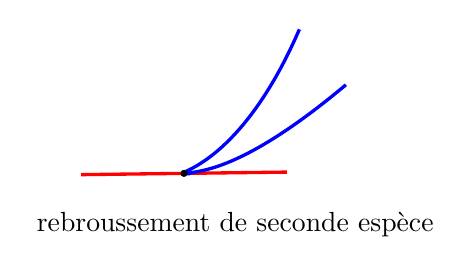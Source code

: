 \begin{tikzpicture}[scale=1.3]

\begin{scope}[rotate=-5]

  \draw[very thick, red] (0,0)--+(1,0.1)--+(-1,-0.1);
  \draw [very thick, color=blue] (1,1.5) .. controls (0.5,0) and (-0.2,0) .. (0.05,0.0) .. controls (0.1,0.05) and (0.5,0) .. (1.5,1);
 \fill (0,0) circle (1pt);
\end{scope}
\node at (0.5,-0.5) {rebroussement de seconde esp\`ece};
\end{tikzpicture}
